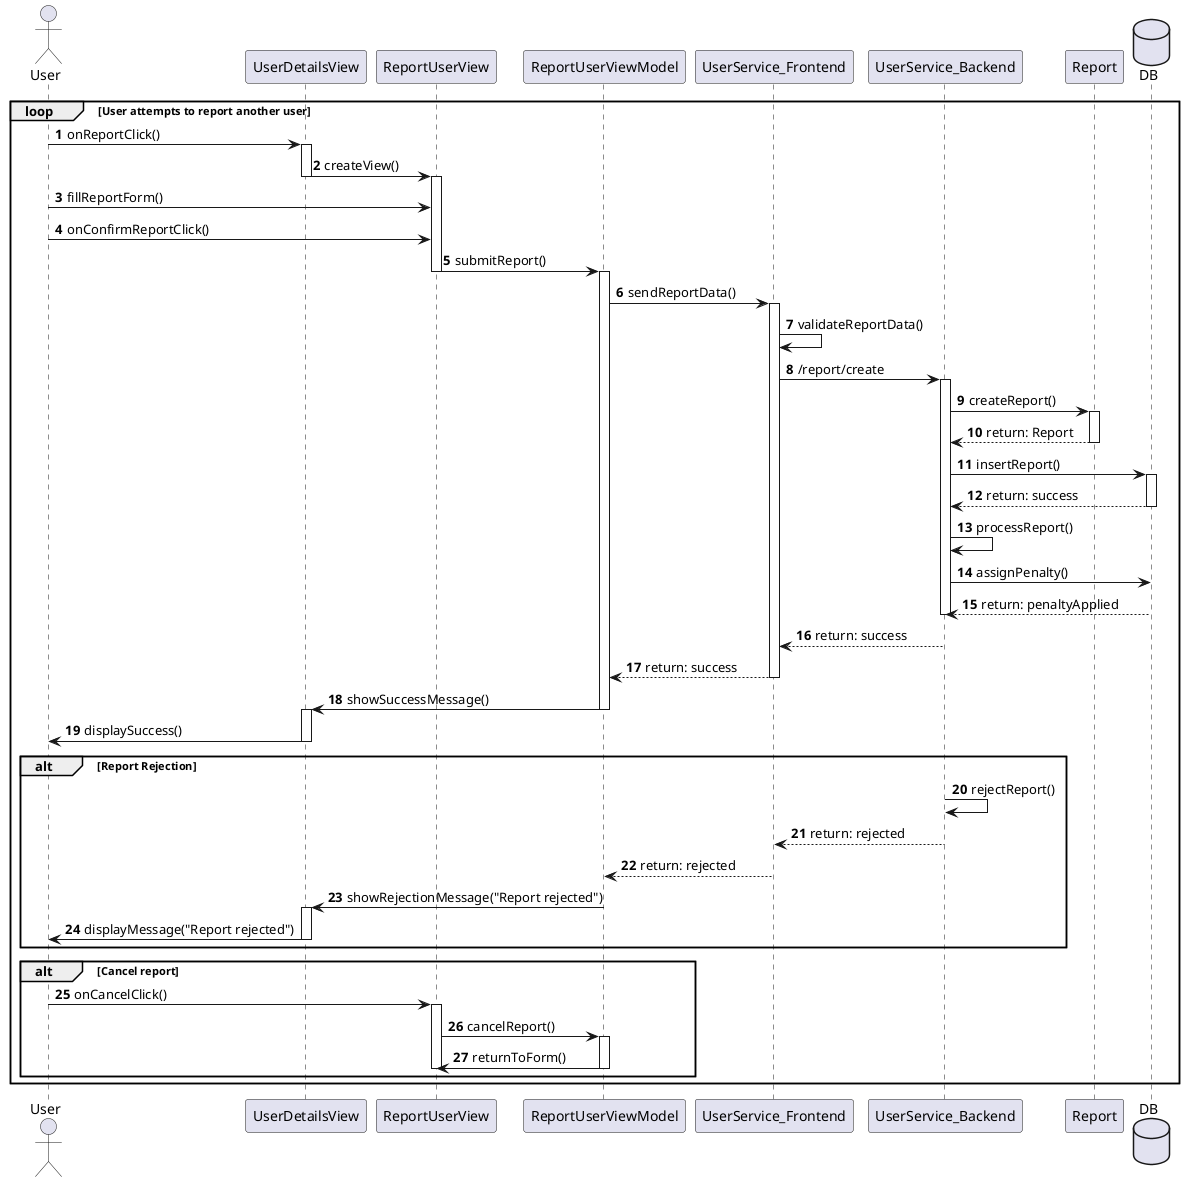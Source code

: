 @startuml
autonumber
actor User
participant UserDetailsView
participant ReportUserView
participant ReportUserViewModel
participant UserService_Frontend as UserService_FE
participant UserService_Backend as UserService_BE
participant Report
database DB

loop User attempts to report another user

    User -> UserDetailsView: onReportClick()
    activate UserDetailsView

    UserDetailsView -> ReportUserView: createView()
    deactivate UserDetailsView
    activate ReportUserView

    User -> ReportUserView: fillReportForm()
    User -> ReportUserView: onConfirmReportClick()

    ReportUserView -> ReportUserViewModel: submitReport()
    deactivate ReportUserView
    activate ReportUserViewModel

    ReportUserViewModel -> UserService_FE: sendReportData()
    activate UserService_FE

    UserService_FE -> UserService_FE: validateReportData()

    UserService_FE -> UserService_BE: /report/create
    activate UserService_BE

    UserService_BE -> Report: createReport()
    activate Report
    Report --> UserService_BE: return: Report
    deactivate Report

    UserService_BE -> DB: insertReport()
    activate DB
    DB --> UserService_BE: return: success
    deactivate DB

    UserService_BE -> UserService_BE: processReport()
    UserService_BE -> DB: assignPenalty()
    DB --> UserService_BE: return: penaltyApplied
    deactivate UserService_BE

    UserService_BE --> UserService_FE: return: success
    deactivate UserService_BE

    UserService_FE --> ReportUserViewModel: return: success
    deactivate UserService_FE

    ReportUserViewModel -> UserDetailsView: showSuccessMessage()
    deactivate ReportUserViewModel
    activate UserDetailsView

    UserDetailsView -> User: displaySuccess()
    deactivate UserDetailsView

    alt Report Rejection
        UserService_BE -> UserService_BE: rejectReport()
        UserService_BE --> UserService_FE: return: rejected
        deactivate UserService_BE

        UserService_FE --> ReportUserViewModel: return: rejected
        deactivate UserService_FE

        ReportUserViewModel -> UserDetailsView: showRejectionMessage("Report rejected")
        deactivate ReportUserViewModel
        activate UserDetailsView

        UserDetailsView -> User: displayMessage("Report rejected")
        deactivate UserDetailsView
    end alt

    alt Cancel report
        User -> ReportUserView: onCancelClick()
        activate ReportUserView
        ReportUserView -> ReportUserViewModel: cancelReport()
        activate ReportUserViewModel
        ReportUserViewModel -> ReportUserView: returnToForm()
        deactivate ReportUserViewModel
        deactivate ReportUserView
    end alt

end loop
@enduml

